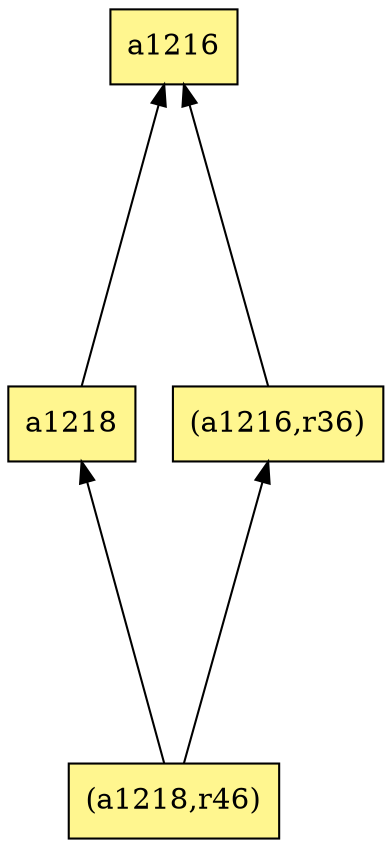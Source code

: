 digraph G {
rankdir=BT;ranksep="2.0";
"(a1218,r46)" [shape=record,fillcolor=khaki1,style=filled,label="{(a1218,r46)}"];
"a1218" [shape=record,fillcolor=khaki1,style=filled,label="{a1218}"];
"(a1216,r36)" [shape=record,fillcolor=khaki1,style=filled,label="{(a1216,r36)}"];
"a1216" [shape=record,fillcolor=khaki1,style=filled,label="{a1216}"];
"(a1218,r46)" -> "a1218"
"(a1218,r46)" -> "(a1216,r36)"
"a1218" -> "a1216"
"(a1216,r36)" -> "a1216"
}